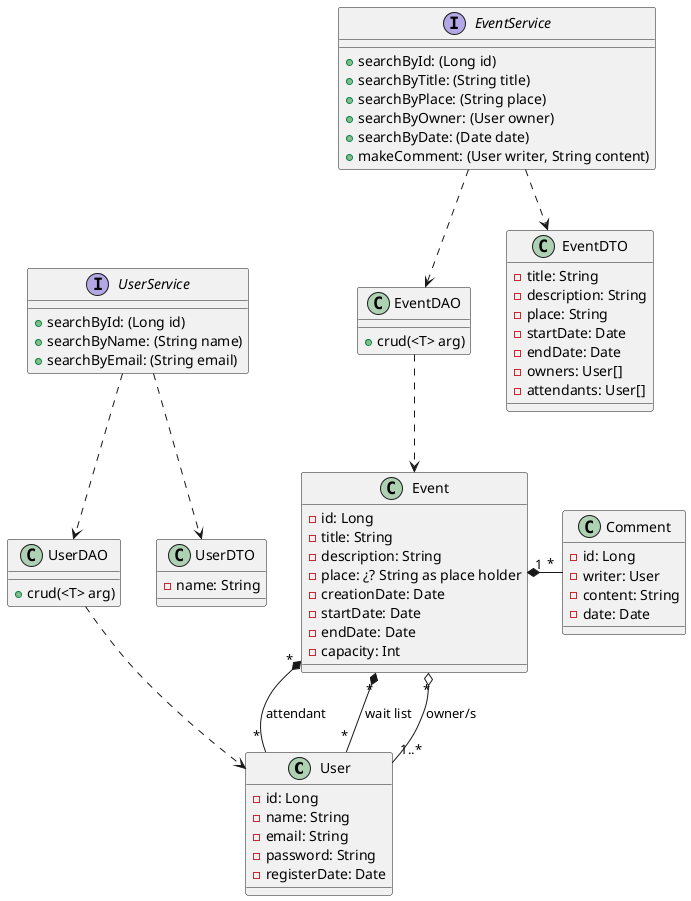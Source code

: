 @startumlclass User {  - id: Long  - name: String  - email: String  - password: String  - registerDate: Date}class Event {  - id: Long  - title: String  - description: String  - place: ¿? String as place holder  - creationDate: Date  - startDate: Date  - endDate: Date  - capacity: Int}class Comment {  - id: Long  - writer: User  - content: String  - date: Date}class UserDAO {  + crud(<T> arg)}class EventDAO {  + crud(<T> arg)}class UserDTO {  - name: String}class EventDTO {  - title: String  - description: String  - place: String  - startDate: Date  - endDate: Date  - owners: User[]  - attendants: User[]}interface UserService {  + searchById: (Long id)  + searchByName: (String name)  + searchByEmail: (String email)}interface EventService {  + searchById: (Long id)  + searchByTitle: (String title)  + searchByPlace: (String place)  + searchByOwner: (User owner)  + searchByDate: (Date date)  + makeComment: (User writer, String content)}UserService ..> UserDAOUserService ..> UserDTOUserDAO ..> UserEventService ..> EventDAOEventService ..> EventDTOEventDAO ..> EventEvent "1" *-r- "*" CommentEvent "*" *--  "*" User : "attendant"Event "*" *-- "*" User : "wait list"Event "*" o-- "1..*" User : "owner/s"@enduml
